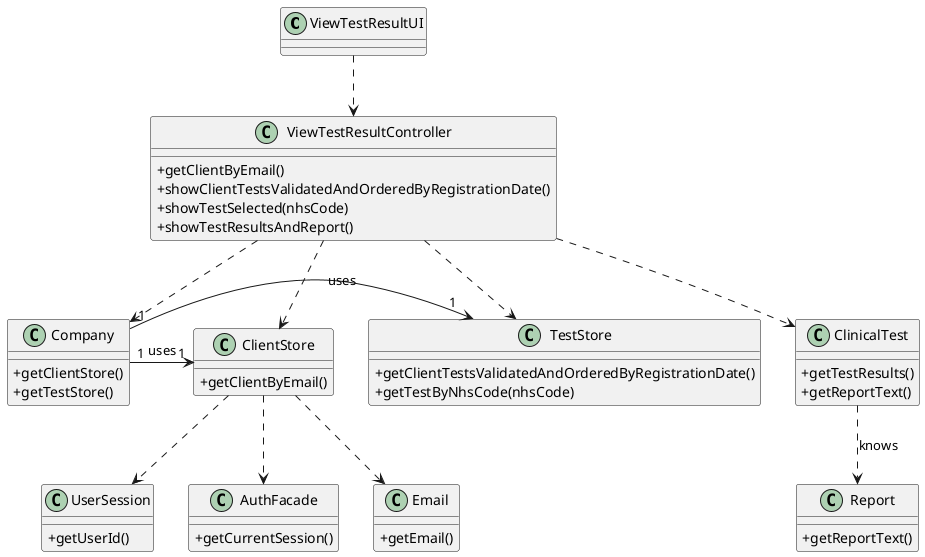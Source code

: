 @startuml
skinparam classAttributeIconSize 0

class ViewTestResultUI {
}

class ViewTestResultController {
+getClientByEmail()
+showClientTestsValidatedAndOrderedByRegistrationDate()
+showTestSelected(nhsCode)
+showTestResultsAndReport()
}

class Company {
+getClientStore()
+getTestStore()
}

class ClientStore {
+getClientByEmail()
}

class TestStore {
+getClientTestsValidatedAndOrderedByRegistrationDate()
+getTestByNhsCode(nhsCode)
}

class ClinicalTest {
+getTestResults()
+getReportText()
}

class Report {
+getReportText()
}


class Email {
+getEmail()
}

class UserSession {
+getUserId()
}

class AuthFacade {
+getCurrentSession()
}

ViewTestResultUI ..> ViewTestResultController
ViewTestResultController ..> Company
ViewTestResultController ..> ClientStore
ViewTestResultController ..> TestStore
ViewTestResultController ..>  ClinicalTest


Company"1" -> "1"ClientStore : uses
Company"1" -> "1"TestStore : uses
ClientStore ..> AuthFacade
ClientStore ..> UserSession
ClientStore ..> Email
ClinicalTest ..> Report: knows

@enduml
